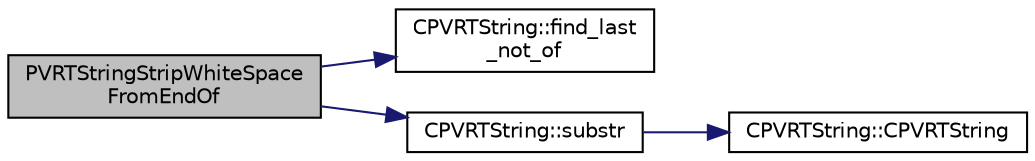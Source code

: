 digraph "PVRTStringStripWhiteSpaceFromEndOf"
{
  edge [fontname="Helvetica",fontsize="10",labelfontname="Helvetica",labelfontsize="10"];
  node [fontname="Helvetica",fontsize="10",shape=record];
  rankdir="LR";
  Node1 [label="PVRTStringStripWhiteSpace\lFromEndOf",height=0.2,width=0.4,color="black", fillcolor="grey75", style="filled", fontcolor="black"];
  Node1 -> Node2 [color="midnightblue",fontsize="10",style="solid",fontname="Helvetica"];
  Node2 [label="CPVRTString::find_last\l_not_of",height=0.2,width=0.4,color="black", fillcolor="white", style="filled",URL="$class_c_p_v_r_t_string.html#aa92b066c4e466add4803bcc6a7ce9833",tooltip="Returns the position of the last char that is not _Ch. "];
  Node1 -> Node3 [color="midnightblue",fontsize="10",style="solid",fontname="Helvetica"];
  Node3 [label="CPVRTString::substr",height=0.2,width=0.4,color="black", fillcolor="white", style="filled",URL="$class_c_p_v_r_t_string.html#a626210697c8a0b65b9245693c5f21d15",tooltip="Returns the size of the string. "];
  Node3 -> Node4 [color="midnightblue",fontsize="10",style="solid",fontname="Helvetica"];
  Node4 [label="CPVRTString::CPVRTString",height=0.2,width=0.4,color="black", fillcolor="white", style="filled",URL="$class_c_p_v_r_t_string.html#a7872190568c8d2ff9f1624467142c956",tooltip="Constructor. "];
}
